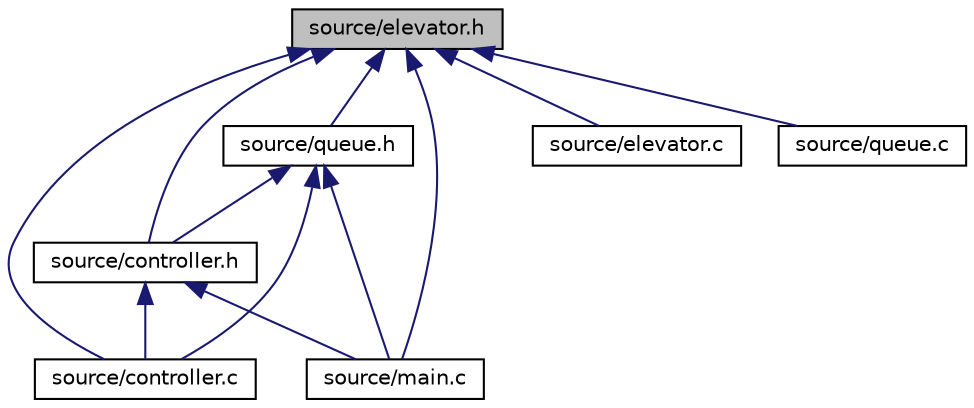 digraph "source/elevator.h"
{
 // LATEX_PDF_SIZE
  edge [fontname="Helvetica",fontsize="10",labelfontname="Helvetica",labelfontsize="10"];
  node [fontname="Helvetica",fontsize="10",shape=record];
  Node1 [label="source/elevator.h",height=0.2,width=0.4,color="black", fillcolor="grey75", style="filled", fontcolor="black",tooltip="Elevator functions."];
  Node1 -> Node2 [dir="back",color="midnightblue",fontsize="10",style="solid",fontname="Helvetica"];
  Node2 [label="source/controller.c",height=0.2,width=0.4,color="black", fillcolor="white", style="filled",URL="$controller_8c.html",tooltip="Implementation file for state machine and state machine functions."];
  Node1 -> Node3 [dir="back",color="midnightblue",fontsize="10",style="solid",fontname="Helvetica"];
  Node3 [label="source/queue.h",height=0.2,width=0.4,color="black", fillcolor="white", style="filled",URL="$queue_8h.html",tooltip="Order functions."];
  Node3 -> Node2 [dir="back",color="midnightblue",fontsize="10",style="solid",fontname="Helvetica"];
  Node3 -> Node4 [dir="back",color="midnightblue",fontsize="10",style="solid",fontname="Helvetica"];
  Node4 [label="source/controller.h",height=0.2,width=0.4,color="black", fillcolor="white", style="filled",URL="$controller_8h.html",tooltip="State functions and state machine."];
  Node4 -> Node2 [dir="back",color="midnightblue",fontsize="10",style="solid",fontname="Helvetica"];
  Node4 -> Node5 [dir="back",color="midnightblue",fontsize="10",style="solid",fontname="Helvetica"];
  Node5 [label="source/main.c",height=0.2,width=0.4,color="black", fillcolor="white", style="filled",URL="$main_8c.html",tooltip="main file, sets current state to init state to initialize elevator at the beginning."];
  Node3 -> Node5 [dir="back",color="midnightblue",fontsize="10",style="solid",fontname="Helvetica"];
  Node1 -> Node4 [dir="back",color="midnightblue",fontsize="10",style="solid",fontname="Helvetica"];
  Node1 -> Node6 [dir="back",color="midnightblue",fontsize="10",style="solid",fontname="Helvetica"];
  Node6 [label="source/elevator.c",height=0.2,width=0.4,color="black", fillcolor="white", style="filled",URL="$elevator_8c.html",tooltip="Implementation file for elevator functions."];
  Node1 -> Node5 [dir="back",color="midnightblue",fontsize="10",style="solid",fontname="Helvetica"];
  Node1 -> Node7 [dir="back",color="midnightblue",fontsize="10",style="solid",fontname="Helvetica"];
  Node7 [label="source/queue.c",height=0.2,width=0.4,color="black", fillcolor="white", style="filled",URL="$queue_8c.html",tooltip="Implementation file for order functions."];
}
